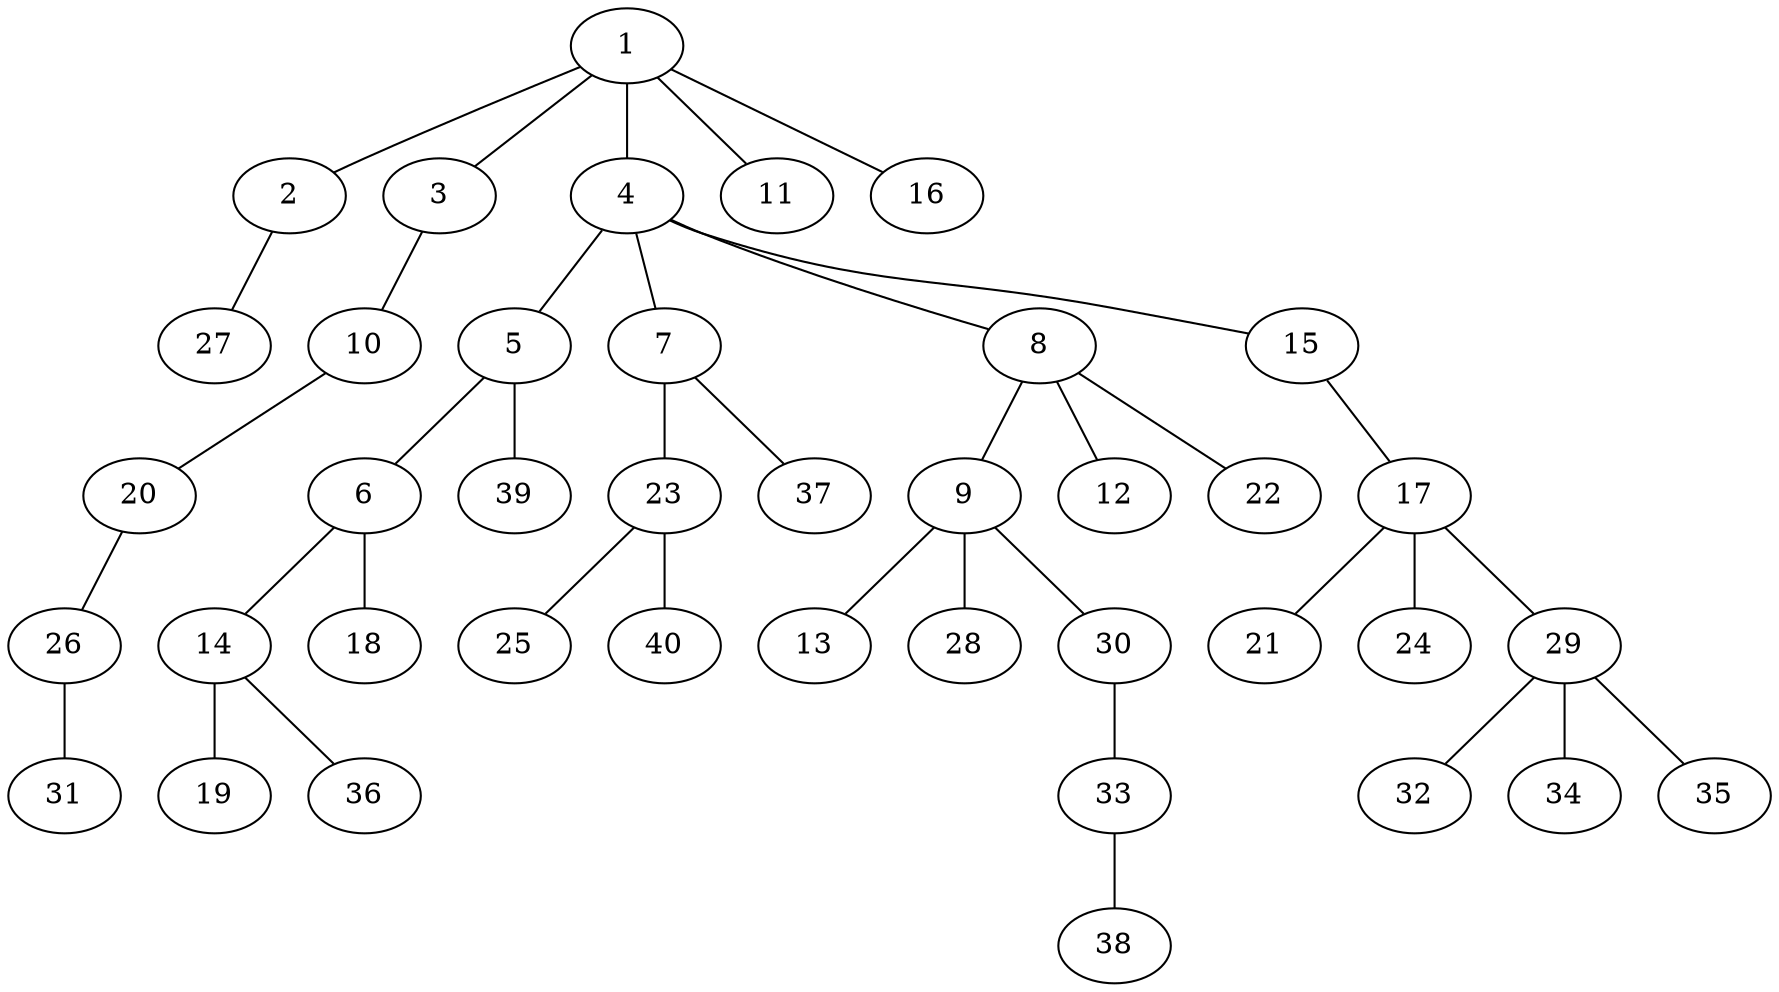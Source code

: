 graph graphname {1--2
1--3
1--4
1--11
1--16
2--27
3--10
4--5
4--7
4--8
4--15
5--6
5--39
6--14
6--18
7--23
7--37
8--9
8--12
8--22
9--13
9--28
9--30
10--20
14--19
14--36
15--17
17--21
17--24
17--29
20--26
23--25
23--40
26--31
29--32
29--34
29--35
30--33
33--38
}